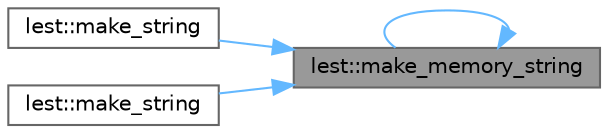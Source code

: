 digraph "lest::make_memory_string"
{
 // LATEX_PDF_SIZE
  bgcolor="transparent";
  edge [fontname=Helvetica,fontsize=10,labelfontname=Helvetica,labelfontsize=10];
  node [fontname=Helvetica,fontsize=10,shape=box,height=0.2,width=0.4];
  rankdir="RL";
  Node1 [id="Node000001",label="lest::make_memory_string",height=0.2,width=0.4,color="gray40", fillcolor="grey60", style="filled", fontcolor="black",tooltip=" "];
  Node1 -> Node1 [id="edge7_Node000001_Node000001",dir="back",color="steelblue1",style="solid",tooltip=" "];
  Node1 -> Node2 [id="edge8_Node000001_Node000002",dir="back",color="steelblue1",style="solid",tooltip=" "];
  Node2 [id="Node000002",label="lest::make_string",height=0.2,width=0.4,color="grey40", fillcolor="white", style="filled",URL="$namespacelest.html#ace7301c17e55675244579480e546de07",tooltip=" "];
  Node1 -> Node3 [id="edge9_Node000001_Node000003",dir="back",color="steelblue1",style="solid",tooltip=" "];
  Node3 [id="Node000003",label="lest::make_string",height=0.2,width=0.4,color="grey40", fillcolor="white", style="filled",URL="$namespacelest.html#af3c990afe2061da29a0a67b9d97c6745",tooltip=" "];
}

